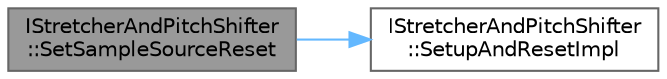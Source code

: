 digraph "IStretcherAndPitchShifter::SetSampleSourceReset"
{
 // INTERACTIVE_SVG=YES
 // LATEX_PDF_SIZE
  bgcolor="transparent";
  edge [fontname=Helvetica,fontsize=10,labelfontname=Helvetica,labelfontsize=10];
  node [fontname=Helvetica,fontsize=10,shape=box,height=0.2,width=0.4];
  rankdir="LR";
  Node1 [id="Node000001",label="IStretcherAndPitchShifter\l::SetSampleSourceReset",height=0.2,width=0.4,color="gray40", fillcolor="grey60", style="filled", fontcolor="black",tooltip=" "];
  Node1 -> Node2 [id="edge1_Node000001_Node000002",color="steelblue1",style="solid",tooltip=" "];
  Node2 [id="Node000002",label="IStretcherAndPitchShifter\l::SetupAndResetImpl",height=0.2,width=0.4,color="grey40", fillcolor="white", style="filled",URL="$d5/d38/classIStretcherAndPitchShifter.html#aad9a7171e6933557f228138185884cc3",tooltip=" "];
}
